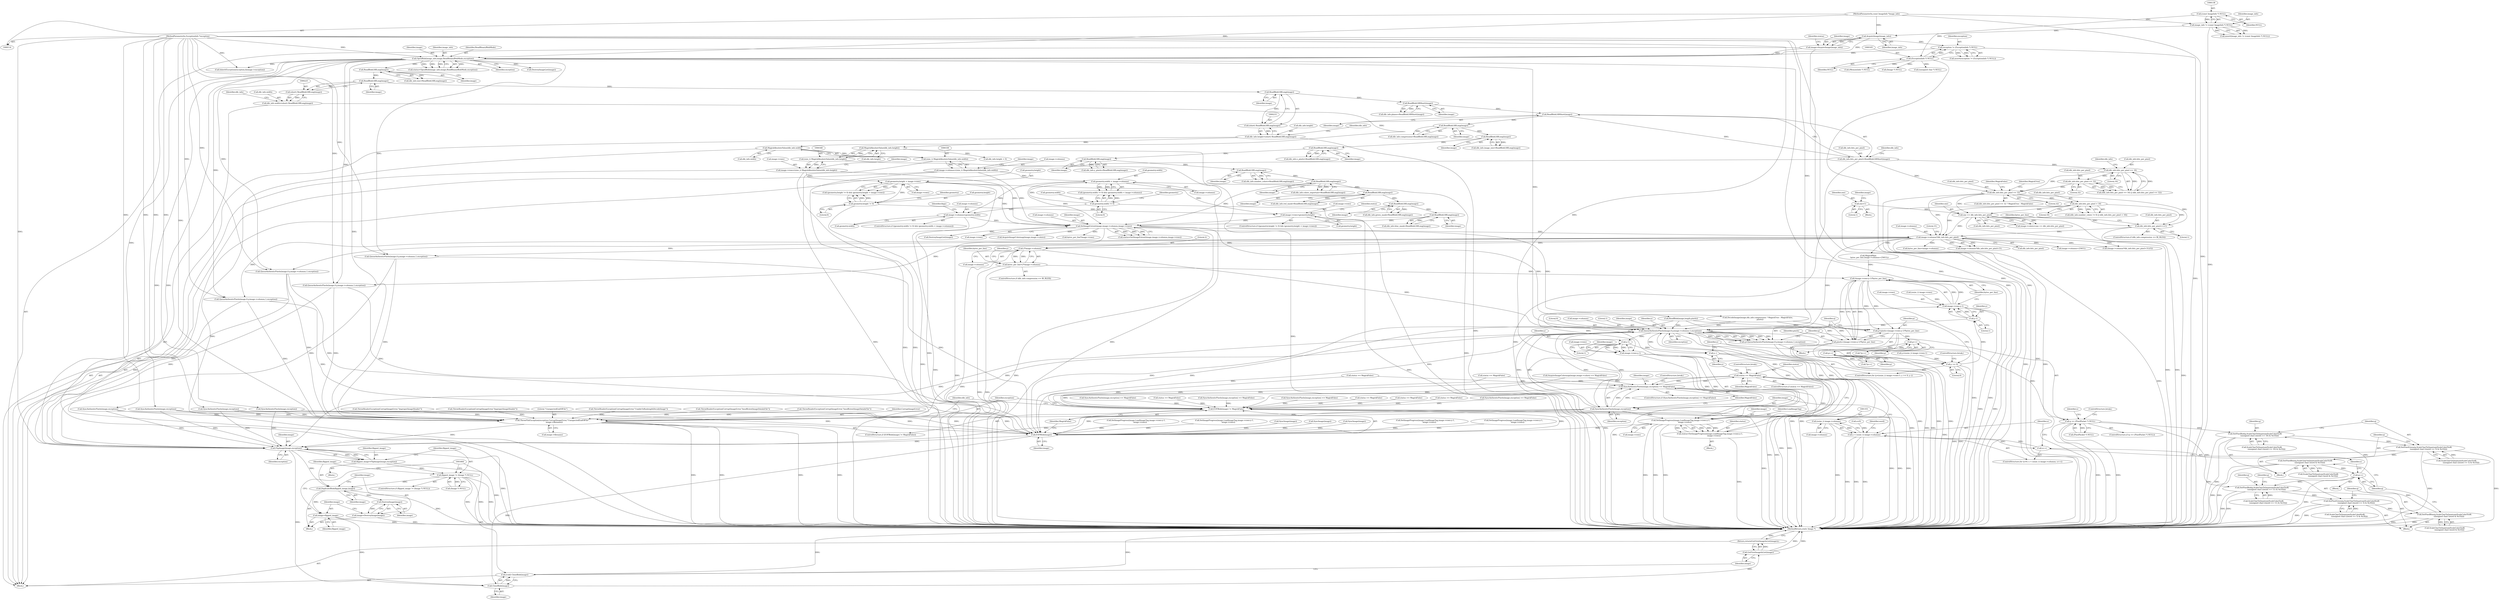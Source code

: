 digraph "0_ImageMagick_f6e9d0d9955e85bdd7540b251cd50d598dacc5e6_10@pointer" {
"1001292" [label="(Call,2*image->columns)"];
"1000647" [label="(Call,image->columns*dib_info.bits_per_pixel)"];
"1000469" [label="(Call,SetImageExtent(image,image->columns,image->rows))"];
"1000319" [label="(Call,ReadBlobLSBLong(image))"];
"1000313" [label="(Call,ReadBlobLSBLong(image))"];
"1000307" [label="(Call,ReadBlobLSBLong(image))"];
"1000282" [label="(Call,ReadBlobLSBLong(image))"];
"1000276" [label="(Call,ReadBlobLSBLong(image))"];
"1000270" [label="(Call,ReadBlobLSBLong(image))"];
"1000264" [label="(Call,ReadBlobLSBLong(image))"];
"1000258" [label="(Call,ReadBlobLSBLong(image))"];
"1000252" [label="(Call,ReadBlobLSBLong(image))"];
"1000246" [label="(Call,ReadBlobLSBShort(image))"];
"1000240" [label="(Call,ReadBlobLSBShort(image))"];
"1000234" [label="(Call,ReadBlobLSBLong(image))"];
"1000226" [label="(Call,ReadBlobLSBLong(image))"];
"1000209" [label="(Call,ReadBlobLSBLong(image))"];
"1000179" [label="(Call,OpenBlob(image_info,image,ReadBinaryBlobMode,exception))"];
"1000175" [label="(Call,AcquireImage(image_info))"];
"1000135" [label="(Call,image_info != (const ImageInfo *) NULL)"];
"1000115" [label="(MethodParameterIn,const ImageInfo *image_info)"];
"1000137" [label="(Call,(const ImageInfo *) NULL)"];
"1000173" [label="(Call,image=AcquireImage(image_info))"];
"1000162" [label="(Call,exception != (ExceptionInfo *) NULL)"];
"1000116" [label="(MethodParameterIn,ExceptionInfo *exception)"];
"1000164" [label="(Call,(ExceptionInfo *) NULL)"];
"1000333" [label="(Call,image->columns=(size_t) MagickAbsoluteValue(dib_info.width))"];
"1000337" [label="(Call,(size_t) MagickAbsoluteValue(dib_info.width))"];
"1000339" [label="(Call,MagickAbsoluteValue(dib_info.width))"];
"1000220" [label="(Call,dib_info.width=(short) ReadBlobLSBLong(image))"];
"1000224" [label="(Call,(short) ReadBlobLSBLong(image))"];
"1000435" [label="(Call,image->columns=geometry.width)"];
"1000423" [label="(Call,geometry.width != 0)"];
"1000428" [label="(Call,geometry.width < image->columns)"];
"1000460" [label="(Call,image->rows=geometry.height)"];
"1000448" [label="(Call,geometry.height != 0)"];
"1000453" [label="(Call,geometry.height < image->rows)"];
"1000343" [label="(Call,image->rows=(size_t) MagickAbsoluteValue(dib_info.height))"];
"1000347" [label="(Call,(size_t) MagickAbsoluteValue(dib_info.height))"];
"1000349" [label="(Call,MagickAbsoluteValue(dib_info.height))"];
"1000228" [label="(Call,dib_info.height=(short) ReadBlobLSBLong(image))"];
"1000232" [label="(Call,(short) ReadBlobLSBLong(image))"];
"1000636" [label="(Call,dib_info.bits_per_pixel<<=1)"];
"1000365" [label="(Call,dib_info.bits_per_pixel < 16)"];
"1000326" [label="(Call,dib_info.bits_per_pixel == 32)"];
"1000297" [label="(Call,dib_info.bits_per_pixel == 32)"];
"1000292" [label="(Call,dib_info.bits_per_pixel == 16)"];
"1000242" [label="(Call,dib_info.bits_per_pixel=ReadBlobLSBShort(image))"];
"1000397" [label="(Call,one << dib_info.bits_per_pixel)"];
"1000384" [label="(Call,one=1)"];
"1001290" [label="(Call,bytes_per_line=2*image->columns)"];
"1001317" [label="(Call,(image->rows-y-1)*bytes_per_line)"];
"1001313" [label="(Call,p=pixels+(image->rows-y-1)*bytes_per_line)"];
"1001361" [label="(Call,p++)"];
"1001367" [label="(Call,p++)"];
"1001315" [label="(Call,pixels+(image->rows-y-1)*bytes_per_line)"];
"1001328" [label="(Call,QueueAuthenticPixels(image,0,y,image->columns,1,exception))"];
"1001310" [label="(Call,y--)"];
"1001307" [label="(Call,y >= 0)"];
"1001322" [label="(Call,y-1)"];
"1001318" [label="(Call,image->rows-y-1)"];
"1001464" [label="(Call,image->rows-y-1)"];
"1001461" [label="(Call,SetImageProgress(image,LoadImageTag,image->rows-y-1,\n              image->rows))"];
"1001459" [label="(Call,status=SetImageProgress(image,LoadImageTag,image->rows-y-1,\n              image->rows))"];
"1001475" [label="(Call,status == MagickFalse)"];
"1001444" [label="(Call,SyncAuthenticPixels(image,exception) == MagickFalse)"];
"1001622" [label="(Call,EOFBlob(image) != MagickFalse)"];
"1001623" [label="(Call,EOFBlob(image))"];
"1001643" [label="(Call,FlipImage(image,exception))"];
"1001641" [label="(Call,flipped_image=FlipImage(image,exception))"];
"1001647" [label="(Call,flipped_image != (Image *) NULL)"];
"1001653" [label="(Call,DuplicateBlob(flipped_image,image))"];
"1001658" [label="(Call,DestroyImage(image))"];
"1001656" [label="(Call,image=DestroyImage(image))"];
"1001660" [label="(Call,image=flipped_image)"];
"1001665" [label="(Call,CloseBlob(image))"];
"1001663" [label="(Call,(void) CloseBlob(image))"];
"1001668" [label="(Call,GetFirstImageInList(image))"];
"1001667" [label="(Return,return(GetFirstImageInList(image));)"];
"1001326" [label="(Call,q=QueueAuthenticPixels(image,0,y,image->columns,1,exception))"];
"1001338" [label="(Call,q == (PixelPacket *) NULL)"];
"1001377" [label="(Call,SetPixelRed(q,ScaleCharToQuantum(ScaleColor5to8(\n                (unsigned char) ((word >> 10) & 0x1f)))))"];
"1001388" [label="(Call,SetPixelGreen(q,ScaleCharToQuantum(ScaleColor5to8(\n                (unsigned char) ((word >> 5) & 0x1f)))))"];
"1001399" [label="(Call,SetPixelBlue(q,ScaleCharToQuantum(ScaleColor5to8(\n                (unsigned char) (word & 0x1f)))))"];
"1001441" [label="(Call,q++)"];
"1001410" [label="(Call,SetPixelRed(q,ScaleCharToQuantum(ScaleColor5to8(\n                (unsigned char) ((word >> 11) & 0x1f)))))"];
"1001421" [label="(Call,SetPixelGreen(q,ScaleCharToQuantum(ScaleColor6to8(\n                (unsigned char) ((word >> 5) & 0x3f)))))"];
"1001432" [label="(Call,SetPixelBlue(q,ScaleCharToQuantum(ScaleColor5to8(\n                (unsigned char) (word & 0x1f)))))"];
"1001350" [label="(Call,(ssize_t) image->columns)"];
"1001348" [label="(Call,x < (ssize_t) image->columns)"];
"1001355" [label="(Call,x++)"];
"1001445" [label="(Call,SyncAuthenticPixels(image,exception))"];
"1001626" [label="(Call,ThrowFileException(exception,CorruptImageError,\"UnexpectedEndOfFile\",\n      image->filename))"];
"1001468" [label="(Call,y-1)"];
"1001660" [label="(Call,image=flipped_image)"];
"1001641" [label="(Call,flipped_image=FlipImage(image,exception))"];
"1000385" [label="(Identifier,one)"];
"1001434" [label="(Call,ScaleCharToQuantum(ScaleColor5to8(\n                (unsigned char) (word & 0x1f))))"];
"1000174" [label="(Identifier,image)"];
"1001636" [label="(Identifier,dib_info)"];
"1000345" [label="(Identifier,image)"];
"1001299" [label="(Identifier,y)"];
"1001357" [label="(Block,)"];
"1001236" [label="(Call,SyncAuthenticPixels(image,exception) == MagickFalse)"];
"1001352" [label="(Call,image->columns)"];
"1001662" [label="(Identifier,flipped_image)"];
"1001665" [label="(Call,CloseBlob(image))"];
"1000502" [label="(Call,AcquireImageColormap(image,image->colors) == MagickFalse)"];
"1000452" [label="(Literal,0)"];
"1001284" [label="(ControlStructure,if (dib_info.compression == BI_RLE8))"];
"1000712" [label="(Call,ReadBlob(image,length,pixels))"];
"1001292" [label="(Call,2*image->columns)"];
"1001476" [label="(Identifier,status)"];
"1000637" [label="(Call,dib_info.bits_per_pixel)"];
"1001318" [label="(Call,image->rows-y-1)"];
"1000390" [label="(Identifier,image)"];
"1001331" [label="(Identifier,y)"];
"1001621" [label="(ControlStructure,if (EOFBlob(image) != MagickFalse))"];
"1001113" [label="(Call,SetImageProgress(image,LoadImageTag,image->rows-y-1,\n              image->rows))"];
"1000359" [label="(Call,(dib_info.number_colors != 0) || (dib_info.bits_per_pixel < 16))"];
"1001409" [label="(Block,)"];
"1000205" [label="(Call,dib_info.size=ReadBlobLSBLong(image))"];
"1001462" [label="(Identifier,image)"];
"1000482" [label="(Call,InheritException(exception,&image->exception))"];
"1001423" [label="(Call,ScaleCharToQuantum(ScaleColor6to8(\n                (unsigned char) ((word >> 5) & 0x3f))))"];
"1001326" [label="(Call,q=QueueAuthenticPixels(image,0,y,image->columns,1,exception))"];
"1001390" [label="(Call,ScaleCharToQuantum(ScaleColor5to8(\n                (unsigned char) ((word >> 5) & 0x1f))))"];
"1000658" [label="(Call,bytes_per_line*image->rows)"];
"1001448" [label="(Identifier,MagickFalse)"];
"1001634" [label="(Call,dib_info.height < 0)"];
"1000228" [label="(Call,dib_info.height=(short) ReadBlobLSBLong(image))"];
"1000422" [label="(Call,(geometry.width != 0) && (geometry.width < image->columns))"];
"1001345" [label="(Call,x=0)"];
"1001389" [label="(Identifier,q)"];
"1000332" [label="(Identifier,MagickFalse)"];
"1000240" [label="(Call,ReadBlobLSBShort(image))"];
"1001290" [label="(Call,bytes_per_line=2*image->columns)"];
"1001594" [label="(Call,SetImageProgress(image,LoadImageTag,image->rows-y-1,\n              image->rows))"];
"1000297" [label="(Call,dib_info.bits_per_pixel == 32)"];
"1001327" [label="(Identifier,q)"];
"1001401" [label="(Call,ScaleCharToQuantum(ScaleColor5to8(\n                (unsigned char) (word & 0x1f))))"];
"1001388" [label="(Call,SetPixelGreen(q,ScaleCharToQuantum(ScaleColor5to8(\n                (unsigned char) ((word >> 5) & 0x1f)))))"];
"1000648" [label="(Call,image->columns)"];
"1001127" [label="(Call,status == MagickFalse)"];
"1000163" [label="(Identifier,exception)"];
"1000424" [label="(Call,geometry.width)"];
"1000640" [label="(Literal,1)"];
"1001648" [label="(Identifier,flipped_image)"];
"1000651" [label="(Call,dib_info.bits_per_pixel)"];
"1001322" [label="(Call,y-1)"];
"1001377" [label="(Call,SetPixelRed(q,ScaleCharToQuantum(ScaleColor5to8(\n                (unsigned char) ((word >> 10) & 0x1f)))))"];
"1001479" [label="(ControlStructure,break;)"];
"1000398" [label="(Identifier,one)"];
"1000447" [label="(Call,(geometry.height != 0) && (geometry.height < image->rows))"];
"1001628" [label="(Identifier,CorruptImageError)"];
"1000266" [label="(Call,dib_info.y_pixels=ReadBlobLSBLong(image))"];
"1001608" [label="(Call,status == MagickFalse)"];
"1000333" [label="(Call,image->columns=(size_t) MagickAbsoluteValue(dib_info.width))"];
"1001465" [label="(Call,image->rows)"];
"1001514" [label="(Call,QueueAuthenticPixels(image,0,y,image->columns,1,exception))"];
"1000439" [label="(Call,geometry.width)"];
"1000393" [label="(Call,image->colors=one << dib_info.bits_per_pixel)"];
"1001348" [label="(Call,x < (ssize_t) image->columns)"];
"1001359" [label="(Identifier,word)"];
"1001459" [label="(Call,status=SetImageProgress(image,LoadImageTag,image->rows-y-1,\n              image->rows))"];
"1000399" [label="(Call,dib_info.bits_per_pixel)"];
"1000234" [label="(Call,ReadBlobLSBLong(image))"];
"1001297" [label="(ControlStructure,for (y=(ssize_t) image->rows-1; y >= 0; y--))"];
"1000313" [label="(Call,ReadBlobLSBLong(image))"];
"1001463" [label="(Identifier,LoadImageTag)"];
"1001323" [label="(Identifier,y)"];
"1000176" [label="(Identifier,image_info)"];
"1000331" [label="(Identifier,MagickTrue)"];
"1001350" [label="(Call,(ssize_t) image->columns)"];
"1000250" [label="(Identifier,dib_info)"];
"1001446" [label="(Identifier,image)"];
"1001317" [label="(Call,(image->rows-y-1)*bytes_per_line)"];
"1000265" [label="(Identifier,image)"];
"1000928" [label="(Call,SyncAuthenticPixels(image,exception))"];
"1000325" [label="(Call,dib_info.bits_per_pixel == 32 ? MagickTrue : MagickFalse)"];
"1001308" [label="(Identifier,y)"];
"1000298" [label="(Call,dib_info.bits_per_pixel)"];
"1001325" [label="(Identifier,bytes_per_line)"];
"1000303" [label="(Call,dib_info.red_mask=ReadBlobLSBLong(image))"];
"1001472" [label="(Identifier,image)"];
"1001411" [label="(Identifier,q)"];
"1001267" [label="(Call,status == MagickFalse)"];
"1001447" [label="(Identifier,exception)"];
"1000209" [label="(Call,ReadBlobLSBLong(image))"];
"1000277" [label="(Identifier,image)"];
"1001328" [label="(Call,QueueAuthenticPixels(image,0,y,image->columns,1,exception))"];
"1000162" [label="(Call,exception != (ExceptionInfo *) NULL)"];
"1001649" [label="(Call,(Image *) NULL)"];
"1001668" [label="(Call,GetFirstImageInList(image))"];
"1001330" [label="(Literal,0)"];
"1001294" [label="(Call,image->columns)"];
"1000217" [label="(Call,ThrowReaderException(CorruptImageError,\"ImproperImageHeader\"))"];
"1000260" [label="(Call,dib_info.x_pixels=ReadBlobLSBLong(image))"];
"1001667" [label="(Return,return(GetFirstImageInList(image));)"];
"1001658" [label="(Call,DestroyImage(image))"];
"1001309" [label="(Literal,0)"];
"1001442" [label="(Identifier,q)"];
"1001096" [label="(Call,SyncAuthenticPixels(image,exception) == MagickFalse)"];
"1001368" [label="(Identifier,p)"];
"1000282" [label="(Call,ReadBlobLSBLong(image))"];
"1000674" [label="(Call,image->columns+256UL)"];
"1001307" [label="(Call,y >= 0)"];
"1001097" [label="(Call,SyncAuthenticPixels(image,exception))"];
"1000334" [label="(Call,image->columns)"];
"1000421" [label="(ControlStructure,if ((geometry.width != 0) && (geometry.width < image->columns)))"];
"1001356" [label="(Identifier,x)"];
"1000444" [label="(Identifier,flags)"];
"1000242" [label="(Call,dib_info.bits_per_pixel=ReadBlobLSBShort(image))"];
"1000349" [label="(Call,MagickAbsoluteValue(dib_info.height))"];
"1000278" [label="(Call,dib_info.colors_important=ReadBlobLSBLong(image))"];
"1000180" [label="(Identifier,image_info)"];
"1001642" [label="(Identifier,flipped_image)"];
"1000252" [label="(Call,ReadBlobLSBLong(image))"];
"1001432" [label="(Call,SetPixelBlue(q,ScaleCharToQuantum(ScaleColor5to8(\n                (unsigned char) (word & 0x1f)))))"];
"1001367" [label="(Call,p++)"];
"1000246" [label="(Call,ReadBlobLSBShort(image))"];
"1000248" [label="(Call,dib_info.compression=ReadBlobLSBLong(image))"];
"1001360" [label="(Call,*p++)"];
"1001433" [label="(Identifier,q)"];
"1001469" [label="(Identifier,y)"];
"1001346" [label="(Identifier,x)"];
"1000337" [label="(Call,(size_t) MagickAbsoluteValue(dib_info.width))"];
"1001623" [label="(Call,EOFBlob(image))"];
"1000370" [label="(Block,)"];
"1000386" [label="(Literal,1)"];
"1001340" [label="(Call,(PixelPacket *) NULL)"];
"1000299" [label="(Identifier,dib_info)"];
"1000453" [label="(Call,geometry.height < image->rows)"];
"1000241" [label="(Identifier,image)"];
"1000166" [label="(Identifier,NULL)"];
"1001399" [label="(Call,SetPixelBlue(q,ScaleCharToQuantum(ScaleColor5to8(\n                (unsigned char) (word & 0x1f)))))"];
"1000429" [label="(Call,geometry.width)"];
"1000455" [label="(Identifier,geometry)"];
"1000224" [label="(Call,(short) ReadBlobLSBLong(image))"];
"1001639" [label="(Block,)"];
"1001422" [label="(Identifier,q)"];
"1000355" [label="(Identifier,image)"];
"1000636" [label="(Call,dib_info.bits_per_pixel<<=1)"];
"1001614" [label="(Call,ThrowReaderException(CorruptImageError,\"ImproperImageHeader\"))"];
"1000645" [label="(Call,(image->columns*dib_info.bits_per_pixel+31)/32)"];
"1000178" [label="(Identifier,status)"];
"1001400" [label="(Identifier,q)"];
"1001578" [label="(Call,SyncAuthenticPixels(image,exception))"];
"1000177" [label="(Call,status=OpenBlob(image_info,image,ReadBinaryBlobMode,exception))"];
"1001444" [label="(Call,SyncAuthenticPixels(image,exception) == MagickFalse)"];
"1001626" [label="(Call,ThrowFileException(exception,CorruptImageError,\"UnexpectedEndOfFile\",\n      image->filename))"];
"1000276" [label="(Call,ReadBlobLSBLong(image))"];
"1001478" [label="(ControlStructure,break;)"];
"1001319" [label="(Call,image->rows)"];
"1000291" [label="(Call,(dib_info.bits_per_pixel == 16) || (dib_info.bits_per_pixel == 32))"];
"1001630" [label="(Call,image->filename)"];
"1001186" [label="(Call,QueueAuthenticPixels(image,0,y,image->columns,1,exception))"];
"1001273" [label="(Call,SyncImage(image))"];
"1000468" [label="(Identifier,status)"];
"1000435" [label="(Call,image->columns=geometry.width)"];
"1000308" [label="(Identifier,image)"];
"1000457" [label="(Call,image->rows)"];
"1000471" [label="(Call,image->columns)"];
"1000137" [label="(Call,(const ImageInfo *) NULL)"];
"1000221" [label="(Call,dib_info.width)"];
"1000179" [label="(Call,OpenBlob(image_info,image,ReadBinaryBlobMode,exception))"];
"1000467" [label="(Call,status=SetImageExtent(image,image->columns,image->rows))"];
"1000116" [label="(MethodParameterIn,ExceptionInfo *exception)"];
"1000230" [label="(Identifier,dib_info)"];
"1000423" [label="(Call,geometry.width != 0)"];
"1001622" [label="(Call,EOFBlob(image) != MagickFalse)"];
"1000235" [label="(Identifier,image)"];
"1000247" [label="(Identifier,image)"];
"1001577" [label="(Call,SyncAuthenticPixels(image,exception) == MagickFalse)"];
"1001301" [label="(Call,(ssize_t) image->rows)"];
"1000343" [label="(Call,image->rows=(size_t) MagickAbsoluteValue(dib_info.height))"];
"1000489" [label="(Call,DestroyImageList(image))"];
"1000194" [label="(Call,(Image *) NULL)"];
"1001629" [label="(Literal,\"UnexpectedEndOfFile\")"];
"1000474" [label="(Call,image->rows)"];
"1000139" [label="(Identifier,NULL)"];
"1001410" [label="(Call,SetPixelRed(q,ScaleCharToQuantum(ScaleColor5to8(\n                (unsigned char) ((word >> 11) & 0x1f)))))"];
"1000742" [label="(Call,ThrowReaderException(CorruptImageError,\"UnableToRunlengthDecodeImage\"))"];
"1001237" [label="(Call,SyncAuthenticPixels(image,exception))"];
"1001654" [label="(Identifier,flipped_image)"];
"1001379" [label="(Call,ScaleCharToQuantum(ScaleColor5to8(\n                (unsigned char) ((word >> 10) & 0x1f))))"];
"1000161" [label="(Call,assert(exception != (ExceptionInfo *) NULL))"];
"1001313" [label="(Call,p=pixels+(image->rows-y-1)*bytes_per_line)"];
"1000810" [label="(Call,QueueAuthenticPixels(image,0,y,image->columns,1,exception))"];
"1000296" [label="(Literal,16)"];
"1000307" [label="(Call,ReadBlobLSBLong(image))"];
"1000365" [label="(Call,dib_info.bits_per_pixel < 16)"];
"1000164" [label="(Call,(ExceptionInfo *) NULL)"];
"1000654" [label="(Literal,31)"];
"1001474" [label="(ControlStructure,if (status == MagickFalse))"];
"1001298" [label="(Call,y=(ssize_t) image->rows-1)"];
"1001293" [label="(Literal,2)"];
"1000436" [label="(Call,image->columns)"];
"1000236" [label="(Call,dib_info.planes=ReadBlobLSBShort(image))"];
"1000460" [label="(Call,image->rows=geometry.height)"];
"1001475" [label="(Call,status == MagickFalse)"];
"1000722" [label="(Call,ThrowReaderException(CorruptImageError,\"InsufficientImageDataInFile\"))"];
"1000210" [label="(Identifier,image)"];
"1000330" [label="(Literal,32)"];
"1001653" [label="(Call,DuplicateBlob(flipped_image,image))"];
"1001647" [label="(Call,flipped_image != (Image *) NULL)"];
"1001310" [label="(Call,y--)"];
"1000258" [label="(Call,ReadBlobLSBLong(image))"];
"1000270" [label="(Call,ReadBlobLSBLong(image))"];
"1000344" [label="(Call,image->rows)"];
"1000134" [label="(Call,assert(image_info != (const ImageInfo *) NULL))"];
"1001338" [label="(Call,q == (PixelPacket *) NULL)"];
"1001291" [label="(Identifier,bytes_per_line)"];
"1000366" [label="(Call,dib_info.bits_per_pixel)"];
"1001332" [label="(Call,image->columns)"];
"1000243" [label="(Call,dib_info.bits_per_pixel)"];
"1000642" [label="(Identifier,bytes_per_line)"];
"1001336" [label="(Identifier,exception)"];
"1001652" [label="(Block,)"];
"1000432" [label="(Call,image->columns)"];
"1000327" [label="(Call,dib_info.bits_per_pixel)"];
"1000964" [label="(Call,SyncImage(image))"];
"1000427" [label="(Literal,0)"];
"1000397" [label="(Call,one << dib_info.bits_per_pixel)"];
"1000183" [label="(Identifier,exception)"];
"1001666" [label="(Identifier,image)"];
"1000350" [label="(Call,dib_info.height)"];
"1000630" [label="(ControlStructure,if (dib_info.compression == BI_RLE4))"];
"1001659" [label="(Identifier,image)"];
"1000271" [label="(Identifier,image)"];
"1000292" [label="(Call,dib_info.bits_per_pixel == 16)"];
"1000958" [label="(Call,status == MagickFalse)"];
"1000226" [label="(Call,ReadBlobLSBLong(image))"];
"1001339" [label="(Identifier,q)"];
"1000647" [label="(Call,image->columns*dib_info.bits_per_pixel)"];
"1000533" [label="(Call,(unsigned char *) NULL)"];
"1000220" [label="(Call,dib_info.width=(short) ReadBlobLSBLong(image))"];
"1000430" [label="(Identifier,geometry)"];
"1001646" [label="(ControlStructure,if (flipped_image != (Image *) NULL))"];
"1001133" [label="(Call,SyncImage(image))"];
"1000293" [label="(Call,dib_info.bits_per_pixel)"];
"1001355" [label="(Call,x++)"];
"1000253" [label="(Identifier,image)"];
"1000135" [label="(Call,image_info != (const ImageInfo *) NULL)"];
"1001445" [label="(Call,SyncAuthenticPixels(image,exception))"];
"1000319" [label="(Call,ReadBlobLSBLong(image))"];
"1001663" [label="(Call,(void) CloseBlob(image))"];
"1001655" [label="(Identifier,image)"];
"1001362" [label="(Identifier,p)"];
"1001460" [label="(Identifier,status)"];
"1000369" [label="(Literal,16)"];
"1000448" [label="(Call,geometry.height != 0)"];
"1001349" [label="(Identifier,x)"];
"1000227" [label="(Identifier,image)"];
"1001670" [label="(MethodReturn,static Image *)"];
"1000672" [label="(Call,MagickMax(\n    bytes_per_line,image->columns+256UL))"];
"1000340" [label="(Call,dib_info.width)"];
"1001644" [label="(Identifier,image)"];
"1000309" [label="(Call,dib_info.green_mask=ReadBlobLSBLong(image))"];
"1001150" [label="(Call,bytes_per_line=image->columns)"];
"1000272" [label="(Call,dib_info.number_colors=ReadBlobLSBLong(image))"];
"1001324" [label="(Literal,1)"];
"1000469" [label="(Call,SetImageExtent(image,image->columns,image->rows))"];
"1001656" [label="(Call,image=DestroyImage(image))"];
"1000320" [label="(Identifier,image)"];
"1000339" [label="(Call,MagickAbsoluteValue(dib_info.width))"];
"1001441" [label="(Call,q++)"];
"1000173" [label="(Call,image=AcquireImage(image_info))"];
"1000182" [label="(Identifier,ReadBinaryBlobMode)"];
"1001453" [label="(Identifier,image)"];
"1000454" [label="(Call,geometry.height)"];
"1000562" [label="(Call,ThrowReaderException(CorruptImageError,\"InsufficientImageDataInFile\"))"];
"1001000" [label="(Call,QueueAuthenticPixels(image,0,y,image->columns,1,exception))"];
"1000232" [label="(Call,(short) ReadBlobLSBLong(image))"];
"1001366" [label="(Call,*p++)"];
"1001627" [label="(Identifier,exception)"];
"1000461" [label="(Call,image->rows)"];
"1000315" [label="(Call,dib_info.blue_mask=ReadBlobLSBLong(image))"];
"1001314" [label="(Identifier,p)"];
"1001312" [label="(Block,)"];
"1000449" [label="(Call,geometry.height)"];
"1001464" [label="(Call,image->rows-y-1)"];
"1000927" [label="(Call,SyncAuthenticPixels(image,exception) == MagickFalse)"];
"1000181" [label="(Identifier,image)"];
"1000944" [label="(Call,SetImageProgress(image,LoadImageTag,image->rows-y-1,\n              image->rows))"];
"1000191" [label="(Call,DestroyImageList(image))"];
"1001315" [label="(Call,pixels+(image->rows-y-1)*bytes_per_line)"];
"1001669" [label="(Identifier,image)"];
"1000646" [label="(Call,image->columns*dib_info.bits_per_pixel+31)"];
"1000264" [label="(Call,ReadBlobLSBLong(image))"];
"1001471" [label="(Call,image->rows)"];
"1001343" [label="(ControlStructure,break;)"];
"1001645" [label="(Identifier,exception)"];
"1001335" [label="(Literal,1)"];
"1000428" [label="(Call,geometry.width < image->columns)"];
"1000685" [label="(Call,(MemoryInfo *) NULL)"];
"1001643" [label="(Call,FlipImage(image,exception))"];
"1001624" [label="(Identifier,image)"];
"1000347" [label="(Call,(size_t) MagickAbsoluteValue(dib_info.height))"];
"1000117" [label="(Block,)"];
"1001443" [label="(ControlStructure,if (SyncAuthenticPixels(image,exception) == MagickFalse))"];
"1000470" [label="(Identifier,image)"];
"1000283" [label="(Identifier,image)"];
"1000229" [label="(Call,dib_info.height)"];
"1000314" [label="(Identifier,image)"];
"1000326" [label="(Call,dib_info.bits_per_pixel == 32)"];
"1000115" [label="(MethodParameterIn,const ImageInfo *image_info)"];
"1000739" [label="(Call,status == MagickFalse)"];
"1001625" [label="(Identifier,MagickFalse)"];
"1001470" [label="(Literal,1)"];
"1000301" [label="(Literal,32)"];
"1000259" [label="(Identifier,image)"];
"1001376" [label="(Block,)"];
"1001344" [label="(ControlStructure,for (x=0; x < (ssize_t) image->columns; x++))"];
"1000238" [label="(Identifier,dib_info)"];
"1001412" [label="(Call,ScaleCharToQuantum(ScaleColor5to8(\n                (unsigned char) ((word >> 11) & 0x1f))))"];
"1001468" [label="(Call,y-1)"];
"1000384" [label="(Call,one=1)"];
"1001458" [label="(Block,)"];
"1001461" [label="(Call,SetImageProgress(image,LoadImageTag,image->rows-y-1,\n              image->rows))"];
"1000503" [label="(Call,AcquireImageColormap(image,image->colors))"];
"1001657" [label="(Identifier,image)"];
"1000136" [label="(Identifier,image_info)"];
"1001337" [label="(ControlStructure,if (q == (PixelPacket *) NULL))"];
"1001661" [label="(Identifier,image)"];
"1001378" [label="(Identifier,q)"];
"1000478" [label="(Call,status == MagickFalse)"];
"1001253" [label="(Call,SetImageProgress(image,LoadImageTag,image->rows-y-1,\n              image->rows))"];
"1000446" [label="(ControlStructure,if ((geometry.height != 0) && (geometry.height < image->rows)))"];
"1000464" [label="(Call,geometry.height)"];
"1000729" [label="(Call,DecodeImage(image,dib_info.compression ? MagickTrue : MagickFalse,\n        pixels))"];
"1001311" [label="(Identifier,y)"];
"1001329" [label="(Identifier,image)"];
"1000175" [label="(Call,AcquireImage(image_info))"];
"1001449" [label="(ControlStructure,break;)"];
"1001421" [label="(Call,SetPixelGreen(q,ScaleCharToQuantum(ScaleColor6to8(\n                (unsigned char) ((word >> 5) & 0x3f)))))"];
"1001477" [label="(Identifier,MagickFalse)"];
"1000254" [label="(Call,dib_info.image_size=ReadBlobLSBLong(image))"];
"1001361" [label="(Call,p++)"];
"1001316" [label="(Identifier,pixels)"];
"1001292" -> "1001290"  [label="AST: "];
"1001292" -> "1001294"  [label="CFG: "];
"1001293" -> "1001292"  [label="AST: "];
"1001294" -> "1001292"  [label="AST: "];
"1001290" -> "1001292"  [label="CFG: "];
"1001292" -> "1001670"  [label="DDG: "];
"1001292" -> "1001290"  [label="DDG: "];
"1001292" -> "1001290"  [label="DDG: "];
"1000647" -> "1001292"  [label="DDG: "];
"1001292" -> "1001328"  [label="DDG: "];
"1000647" -> "1000646"  [label="AST: "];
"1000647" -> "1000651"  [label="CFG: "];
"1000648" -> "1000647"  [label="AST: "];
"1000651" -> "1000647"  [label="AST: "];
"1000654" -> "1000647"  [label="CFG: "];
"1000647" -> "1001670"  [label="DDG: "];
"1000647" -> "1000645"  [label="DDG: "];
"1000647" -> "1000645"  [label="DDG: "];
"1000647" -> "1000646"  [label="DDG: "];
"1000647" -> "1000646"  [label="DDG: "];
"1000469" -> "1000647"  [label="DDG: "];
"1000636" -> "1000647"  [label="DDG: "];
"1000365" -> "1000647"  [label="DDG: "];
"1000326" -> "1000647"  [label="DDG: "];
"1000397" -> "1000647"  [label="DDG: "];
"1000647" -> "1000672"  [label="DDG: "];
"1000647" -> "1000674"  [label="DDG: "];
"1000647" -> "1000810"  [label="DDG: "];
"1000647" -> "1001000"  [label="DDG: "];
"1000647" -> "1001150"  [label="DDG: "];
"1000647" -> "1001186"  [label="DDG: "];
"1000647" -> "1001328"  [label="DDG: "];
"1000647" -> "1001514"  [label="DDG: "];
"1000469" -> "1000467"  [label="AST: "];
"1000469" -> "1000474"  [label="CFG: "];
"1000470" -> "1000469"  [label="AST: "];
"1000471" -> "1000469"  [label="AST: "];
"1000474" -> "1000469"  [label="AST: "];
"1000467" -> "1000469"  [label="CFG: "];
"1000469" -> "1001670"  [label="DDG: "];
"1000469" -> "1001670"  [label="DDG: "];
"1000469" -> "1000467"  [label="DDG: "];
"1000469" -> "1000467"  [label="DDG: "];
"1000469" -> "1000467"  [label="DDG: "];
"1000319" -> "1000469"  [label="DDG: "];
"1000282" -> "1000469"  [label="DDG: "];
"1000333" -> "1000469"  [label="DDG: "];
"1000435" -> "1000469"  [label="DDG: "];
"1000428" -> "1000469"  [label="DDG: "];
"1000460" -> "1000469"  [label="DDG: "];
"1000343" -> "1000469"  [label="DDG: "];
"1000453" -> "1000469"  [label="DDG: "];
"1000469" -> "1000489"  [label="DDG: "];
"1000469" -> "1000503"  [label="DDG: "];
"1000469" -> "1000658"  [label="DDG: "];
"1000469" -> "1000712"  [label="DDG: "];
"1000469" -> "1000729"  [label="DDG: "];
"1000319" -> "1000315"  [label="AST: "];
"1000319" -> "1000320"  [label="CFG: "];
"1000320" -> "1000319"  [label="AST: "];
"1000315" -> "1000319"  [label="CFG: "];
"1000319" -> "1000315"  [label="DDG: "];
"1000313" -> "1000319"  [label="DDG: "];
"1000313" -> "1000309"  [label="AST: "];
"1000313" -> "1000314"  [label="CFG: "];
"1000314" -> "1000313"  [label="AST: "];
"1000309" -> "1000313"  [label="CFG: "];
"1000313" -> "1000309"  [label="DDG: "];
"1000307" -> "1000313"  [label="DDG: "];
"1000307" -> "1000303"  [label="AST: "];
"1000307" -> "1000308"  [label="CFG: "];
"1000308" -> "1000307"  [label="AST: "];
"1000303" -> "1000307"  [label="CFG: "];
"1000307" -> "1000303"  [label="DDG: "];
"1000282" -> "1000307"  [label="DDG: "];
"1000282" -> "1000278"  [label="AST: "];
"1000282" -> "1000283"  [label="CFG: "];
"1000283" -> "1000282"  [label="AST: "];
"1000278" -> "1000282"  [label="CFG: "];
"1000282" -> "1000278"  [label="DDG: "];
"1000276" -> "1000282"  [label="DDG: "];
"1000276" -> "1000272"  [label="AST: "];
"1000276" -> "1000277"  [label="CFG: "];
"1000277" -> "1000276"  [label="AST: "];
"1000272" -> "1000276"  [label="CFG: "];
"1000276" -> "1000272"  [label="DDG: "];
"1000270" -> "1000276"  [label="DDG: "];
"1000270" -> "1000266"  [label="AST: "];
"1000270" -> "1000271"  [label="CFG: "];
"1000271" -> "1000270"  [label="AST: "];
"1000266" -> "1000270"  [label="CFG: "];
"1000270" -> "1000266"  [label="DDG: "];
"1000264" -> "1000270"  [label="DDG: "];
"1000264" -> "1000260"  [label="AST: "];
"1000264" -> "1000265"  [label="CFG: "];
"1000265" -> "1000264"  [label="AST: "];
"1000260" -> "1000264"  [label="CFG: "];
"1000264" -> "1000260"  [label="DDG: "];
"1000258" -> "1000264"  [label="DDG: "];
"1000258" -> "1000254"  [label="AST: "];
"1000258" -> "1000259"  [label="CFG: "];
"1000259" -> "1000258"  [label="AST: "];
"1000254" -> "1000258"  [label="CFG: "];
"1000258" -> "1000254"  [label="DDG: "];
"1000252" -> "1000258"  [label="DDG: "];
"1000252" -> "1000248"  [label="AST: "];
"1000252" -> "1000253"  [label="CFG: "];
"1000253" -> "1000252"  [label="AST: "];
"1000248" -> "1000252"  [label="CFG: "];
"1000252" -> "1000248"  [label="DDG: "];
"1000246" -> "1000252"  [label="DDG: "];
"1000246" -> "1000242"  [label="AST: "];
"1000246" -> "1000247"  [label="CFG: "];
"1000247" -> "1000246"  [label="AST: "];
"1000242" -> "1000246"  [label="CFG: "];
"1000246" -> "1000242"  [label="DDG: "];
"1000240" -> "1000246"  [label="DDG: "];
"1000240" -> "1000236"  [label="AST: "];
"1000240" -> "1000241"  [label="CFG: "];
"1000241" -> "1000240"  [label="AST: "];
"1000236" -> "1000240"  [label="CFG: "];
"1000240" -> "1000236"  [label="DDG: "];
"1000234" -> "1000240"  [label="DDG: "];
"1000234" -> "1000232"  [label="AST: "];
"1000234" -> "1000235"  [label="CFG: "];
"1000235" -> "1000234"  [label="AST: "];
"1000232" -> "1000234"  [label="CFG: "];
"1000234" -> "1000232"  [label="DDG: "];
"1000226" -> "1000234"  [label="DDG: "];
"1000226" -> "1000224"  [label="AST: "];
"1000226" -> "1000227"  [label="CFG: "];
"1000227" -> "1000226"  [label="AST: "];
"1000224" -> "1000226"  [label="CFG: "];
"1000226" -> "1000224"  [label="DDG: "];
"1000209" -> "1000226"  [label="DDG: "];
"1000209" -> "1000205"  [label="AST: "];
"1000209" -> "1000210"  [label="CFG: "];
"1000210" -> "1000209"  [label="AST: "];
"1000205" -> "1000209"  [label="CFG: "];
"1000209" -> "1000205"  [label="DDG: "];
"1000179" -> "1000209"  [label="DDG: "];
"1000179" -> "1000177"  [label="AST: "];
"1000179" -> "1000183"  [label="CFG: "];
"1000180" -> "1000179"  [label="AST: "];
"1000181" -> "1000179"  [label="AST: "];
"1000182" -> "1000179"  [label="AST: "];
"1000183" -> "1000179"  [label="AST: "];
"1000177" -> "1000179"  [label="CFG: "];
"1000179" -> "1001670"  [label="DDG: "];
"1000179" -> "1001670"  [label="DDG: "];
"1000179" -> "1001670"  [label="DDG: "];
"1000179" -> "1000177"  [label="DDG: "];
"1000179" -> "1000177"  [label="DDG: "];
"1000179" -> "1000177"  [label="DDG: "];
"1000179" -> "1000177"  [label="DDG: "];
"1000175" -> "1000179"  [label="DDG: "];
"1000115" -> "1000179"  [label="DDG: "];
"1000173" -> "1000179"  [label="DDG: "];
"1000162" -> "1000179"  [label="DDG: "];
"1000116" -> "1000179"  [label="DDG: "];
"1000179" -> "1000191"  [label="DDG: "];
"1000179" -> "1000482"  [label="DDG: "];
"1000179" -> "1000810"  [label="DDG: "];
"1000179" -> "1001000"  [label="DDG: "];
"1000179" -> "1001186"  [label="DDG: "];
"1000179" -> "1001328"  [label="DDG: "];
"1000179" -> "1001514"  [label="DDG: "];
"1000179" -> "1001626"  [label="DDG: "];
"1000179" -> "1001643"  [label="DDG: "];
"1000175" -> "1000173"  [label="AST: "];
"1000175" -> "1000176"  [label="CFG: "];
"1000176" -> "1000175"  [label="AST: "];
"1000173" -> "1000175"  [label="CFG: "];
"1000175" -> "1000173"  [label="DDG: "];
"1000135" -> "1000175"  [label="DDG: "];
"1000115" -> "1000175"  [label="DDG: "];
"1000135" -> "1000134"  [label="AST: "];
"1000135" -> "1000137"  [label="CFG: "];
"1000136" -> "1000135"  [label="AST: "];
"1000137" -> "1000135"  [label="AST: "];
"1000134" -> "1000135"  [label="CFG: "];
"1000135" -> "1001670"  [label="DDG: "];
"1000135" -> "1000134"  [label="DDG: "];
"1000135" -> "1000134"  [label="DDG: "];
"1000115" -> "1000135"  [label="DDG: "];
"1000137" -> "1000135"  [label="DDG: "];
"1000115" -> "1000114"  [label="AST: "];
"1000115" -> "1001670"  [label="DDG: "];
"1000137" -> "1000139"  [label="CFG: "];
"1000138" -> "1000137"  [label="AST: "];
"1000139" -> "1000137"  [label="AST: "];
"1000137" -> "1000164"  [label="DDG: "];
"1000173" -> "1000117"  [label="AST: "];
"1000174" -> "1000173"  [label="AST: "];
"1000178" -> "1000173"  [label="CFG: "];
"1000173" -> "1001670"  [label="DDG: "];
"1000162" -> "1000161"  [label="AST: "];
"1000162" -> "1000164"  [label="CFG: "];
"1000163" -> "1000162"  [label="AST: "];
"1000164" -> "1000162"  [label="AST: "];
"1000161" -> "1000162"  [label="CFG: "];
"1000162" -> "1001670"  [label="DDG: "];
"1000162" -> "1000161"  [label="DDG: "];
"1000162" -> "1000161"  [label="DDG: "];
"1000116" -> "1000162"  [label="DDG: "];
"1000164" -> "1000162"  [label="DDG: "];
"1000116" -> "1000114"  [label="AST: "];
"1000116" -> "1001670"  [label="DDG: "];
"1000116" -> "1000482"  [label="DDG: "];
"1000116" -> "1000810"  [label="DDG: "];
"1000116" -> "1000928"  [label="DDG: "];
"1000116" -> "1001000"  [label="DDG: "];
"1000116" -> "1001097"  [label="DDG: "];
"1000116" -> "1001186"  [label="DDG: "];
"1000116" -> "1001237"  [label="DDG: "];
"1000116" -> "1001328"  [label="DDG: "];
"1000116" -> "1001445"  [label="DDG: "];
"1000116" -> "1001514"  [label="DDG: "];
"1000116" -> "1001578"  [label="DDG: "];
"1000116" -> "1001626"  [label="DDG: "];
"1000116" -> "1001643"  [label="DDG: "];
"1000164" -> "1000166"  [label="CFG: "];
"1000165" -> "1000164"  [label="AST: "];
"1000166" -> "1000164"  [label="AST: "];
"1000164" -> "1001670"  [label="DDG: "];
"1000164" -> "1000194"  [label="DDG: "];
"1000164" -> "1000533"  [label="DDG: "];
"1000164" -> "1000685"  [label="DDG: "];
"1000333" -> "1000117"  [label="AST: "];
"1000333" -> "1000337"  [label="CFG: "];
"1000334" -> "1000333"  [label="AST: "];
"1000337" -> "1000333"  [label="AST: "];
"1000345" -> "1000333"  [label="CFG: "];
"1000333" -> "1001670"  [label="DDG: "];
"1000337" -> "1000333"  [label="DDG: "];
"1000333" -> "1000428"  [label="DDG: "];
"1000337" -> "1000339"  [label="CFG: "];
"1000338" -> "1000337"  [label="AST: "];
"1000339" -> "1000337"  [label="AST: "];
"1000337" -> "1001670"  [label="DDG: "];
"1000339" -> "1000337"  [label="DDG: "];
"1000339" -> "1000340"  [label="CFG: "];
"1000340" -> "1000339"  [label="AST: "];
"1000339" -> "1001670"  [label="DDG: "];
"1000220" -> "1000339"  [label="DDG: "];
"1000220" -> "1000117"  [label="AST: "];
"1000220" -> "1000224"  [label="CFG: "];
"1000221" -> "1000220"  [label="AST: "];
"1000224" -> "1000220"  [label="AST: "];
"1000230" -> "1000220"  [label="CFG: "];
"1000224" -> "1000220"  [label="DDG: "];
"1000225" -> "1000224"  [label="AST: "];
"1000435" -> "1000421"  [label="AST: "];
"1000435" -> "1000439"  [label="CFG: "];
"1000436" -> "1000435"  [label="AST: "];
"1000439" -> "1000435"  [label="AST: "];
"1000444" -> "1000435"  [label="CFG: "];
"1000435" -> "1001670"  [label="DDG: "];
"1000423" -> "1000435"  [label="DDG: "];
"1000428" -> "1000435"  [label="DDG: "];
"1000423" -> "1000422"  [label="AST: "];
"1000423" -> "1000427"  [label="CFG: "];
"1000424" -> "1000423"  [label="AST: "];
"1000427" -> "1000423"  [label="AST: "];
"1000430" -> "1000423"  [label="CFG: "];
"1000422" -> "1000423"  [label="CFG: "];
"1000423" -> "1001670"  [label="DDG: "];
"1000423" -> "1000422"  [label="DDG: "];
"1000423" -> "1000422"  [label="DDG: "];
"1000423" -> "1000428"  [label="DDG: "];
"1000428" -> "1000422"  [label="AST: "];
"1000428" -> "1000432"  [label="CFG: "];
"1000429" -> "1000428"  [label="AST: "];
"1000432" -> "1000428"  [label="AST: "];
"1000422" -> "1000428"  [label="CFG: "];
"1000428" -> "1001670"  [label="DDG: "];
"1000428" -> "1000422"  [label="DDG: "];
"1000428" -> "1000422"  [label="DDG: "];
"1000460" -> "1000446"  [label="AST: "];
"1000460" -> "1000464"  [label="CFG: "];
"1000461" -> "1000460"  [label="AST: "];
"1000464" -> "1000460"  [label="AST: "];
"1000468" -> "1000460"  [label="CFG: "];
"1000460" -> "1001670"  [label="DDG: "];
"1000448" -> "1000460"  [label="DDG: "];
"1000453" -> "1000460"  [label="DDG: "];
"1000448" -> "1000447"  [label="AST: "];
"1000448" -> "1000452"  [label="CFG: "];
"1000449" -> "1000448"  [label="AST: "];
"1000452" -> "1000448"  [label="AST: "];
"1000455" -> "1000448"  [label="CFG: "];
"1000447" -> "1000448"  [label="CFG: "];
"1000448" -> "1001670"  [label="DDG: "];
"1000448" -> "1000447"  [label="DDG: "];
"1000448" -> "1000447"  [label="DDG: "];
"1000448" -> "1000453"  [label="DDG: "];
"1000453" -> "1000447"  [label="AST: "];
"1000453" -> "1000457"  [label="CFG: "];
"1000454" -> "1000453"  [label="AST: "];
"1000457" -> "1000453"  [label="AST: "];
"1000447" -> "1000453"  [label="CFG: "];
"1000453" -> "1001670"  [label="DDG: "];
"1000453" -> "1000447"  [label="DDG: "];
"1000453" -> "1000447"  [label="DDG: "];
"1000343" -> "1000453"  [label="DDG: "];
"1000343" -> "1000117"  [label="AST: "];
"1000343" -> "1000347"  [label="CFG: "];
"1000344" -> "1000343"  [label="AST: "];
"1000347" -> "1000343"  [label="AST: "];
"1000355" -> "1000343"  [label="CFG: "];
"1000343" -> "1001670"  [label="DDG: "];
"1000347" -> "1000343"  [label="DDG: "];
"1000347" -> "1000349"  [label="CFG: "];
"1000348" -> "1000347"  [label="AST: "];
"1000349" -> "1000347"  [label="AST: "];
"1000347" -> "1001670"  [label="DDG: "];
"1000349" -> "1000347"  [label="DDG: "];
"1000349" -> "1000350"  [label="CFG: "];
"1000350" -> "1000349"  [label="AST: "];
"1000349" -> "1001670"  [label="DDG: "];
"1000228" -> "1000349"  [label="DDG: "];
"1000349" -> "1001634"  [label="DDG: "];
"1000228" -> "1000117"  [label="AST: "];
"1000228" -> "1000232"  [label="CFG: "];
"1000229" -> "1000228"  [label="AST: "];
"1000232" -> "1000228"  [label="AST: "];
"1000238" -> "1000228"  [label="CFG: "];
"1000228" -> "1001670"  [label="DDG: "];
"1000232" -> "1000228"  [label="DDG: "];
"1000233" -> "1000232"  [label="AST: "];
"1000636" -> "1000630"  [label="AST: "];
"1000636" -> "1000640"  [label="CFG: "];
"1000637" -> "1000636"  [label="AST: "];
"1000640" -> "1000636"  [label="AST: "];
"1000642" -> "1000636"  [label="CFG: "];
"1000636" -> "1001670"  [label="DDG: "];
"1000365" -> "1000636"  [label="DDG: "];
"1000326" -> "1000636"  [label="DDG: "];
"1000397" -> "1000636"  [label="DDG: "];
"1000365" -> "1000359"  [label="AST: "];
"1000365" -> "1000369"  [label="CFG: "];
"1000366" -> "1000365"  [label="AST: "];
"1000369" -> "1000365"  [label="AST: "];
"1000359" -> "1000365"  [label="CFG: "];
"1000365" -> "1001670"  [label="DDG: "];
"1000365" -> "1000359"  [label="DDG: "];
"1000365" -> "1000359"  [label="DDG: "];
"1000326" -> "1000365"  [label="DDG: "];
"1000365" -> "1000397"  [label="DDG: "];
"1000326" -> "1000325"  [label="AST: "];
"1000326" -> "1000330"  [label="CFG: "];
"1000327" -> "1000326"  [label="AST: "];
"1000330" -> "1000326"  [label="AST: "];
"1000331" -> "1000326"  [label="CFG: "];
"1000332" -> "1000326"  [label="CFG: "];
"1000326" -> "1001670"  [label="DDG: "];
"1000297" -> "1000326"  [label="DDG: "];
"1000292" -> "1000326"  [label="DDG: "];
"1000242" -> "1000326"  [label="DDG: "];
"1000326" -> "1000397"  [label="DDG: "];
"1000297" -> "1000291"  [label="AST: "];
"1000297" -> "1000301"  [label="CFG: "];
"1000298" -> "1000297"  [label="AST: "];
"1000301" -> "1000297"  [label="AST: "];
"1000291" -> "1000297"  [label="CFG: "];
"1000297" -> "1000291"  [label="DDG: "];
"1000297" -> "1000291"  [label="DDG: "];
"1000292" -> "1000297"  [label="DDG: "];
"1000292" -> "1000291"  [label="AST: "];
"1000292" -> "1000296"  [label="CFG: "];
"1000293" -> "1000292"  [label="AST: "];
"1000296" -> "1000292"  [label="AST: "];
"1000299" -> "1000292"  [label="CFG: "];
"1000291" -> "1000292"  [label="CFG: "];
"1000292" -> "1000291"  [label="DDG: "];
"1000292" -> "1000291"  [label="DDG: "];
"1000242" -> "1000292"  [label="DDG: "];
"1000242" -> "1000117"  [label="AST: "];
"1000243" -> "1000242"  [label="AST: "];
"1000250" -> "1000242"  [label="CFG: "];
"1000242" -> "1001670"  [label="DDG: "];
"1000397" -> "1000393"  [label="AST: "];
"1000397" -> "1000399"  [label="CFG: "];
"1000398" -> "1000397"  [label="AST: "];
"1000399" -> "1000397"  [label="AST: "];
"1000393" -> "1000397"  [label="CFG: "];
"1000397" -> "1001670"  [label="DDG: "];
"1000397" -> "1001670"  [label="DDG: "];
"1000397" -> "1000393"  [label="DDG: "];
"1000397" -> "1000393"  [label="DDG: "];
"1000384" -> "1000397"  [label="DDG: "];
"1000384" -> "1000370"  [label="AST: "];
"1000384" -> "1000386"  [label="CFG: "];
"1000385" -> "1000384"  [label="AST: "];
"1000386" -> "1000384"  [label="AST: "];
"1000390" -> "1000384"  [label="CFG: "];
"1000384" -> "1001670"  [label="DDG: "];
"1001290" -> "1001284"  [label="AST: "];
"1001291" -> "1001290"  [label="AST: "];
"1001299" -> "1001290"  [label="CFG: "];
"1001290" -> "1001670"  [label="DDG: "];
"1001290" -> "1001670"  [label="DDG: "];
"1001290" -> "1001317"  [label="DDG: "];
"1001317" -> "1001315"  [label="AST: "];
"1001317" -> "1001325"  [label="CFG: "];
"1001318" -> "1001317"  [label="AST: "];
"1001325" -> "1001317"  [label="AST: "];
"1001315" -> "1001317"  [label="CFG: "];
"1001317" -> "1001670"  [label="DDG: "];
"1001317" -> "1001670"  [label="DDG: "];
"1001317" -> "1001313"  [label="DDG: "];
"1001317" -> "1001313"  [label="DDG: "];
"1001317" -> "1001315"  [label="DDG: "];
"1001317" -> "1001315"  [label="DDG: "];
"1001318" -> "1001317"  [label="DDG: "];
"1001318" -> "1001317"  [label="DDG: "];
"1000672" -> "1001317"  [label="DDG: "];
"1001313" -> "1001312"  [label="AST: "];
"1001313" -> "1001315"  [label="CFG: "];
"1001314" -> "1001313"  [label="AST: "];
"1001315" -> "1001313"  [label="AST: "];
"1001327" -> "1001313"  [label="CFG: "];
"1001313" -> "1001670"  [label="DDG: "];
"1001313" -> "1001670"  [label="DDG: "];
"1000712" -> "1001313"  [label="DDG: "];
"1000729" -> "1001313"  [label="DDG: "];
"1001313" -> "1001361"  [label="DDG: "];
"1001361" -> "1001360"  [label="AST: "];
"1001361" -> "1001362"  [label="CFG: "];
"1001362" -> "1001361"  [label="AST: "];
"1001360" -> "1001361"  [label="CFG: "];
"1001367" -> "1001361"  [label="DDG: "];
"1001361" -> "1001367"  [label="DDG: "];
"1001367" -> "1001366"  [label="AST: "];
"1001367" -> "1001368"  [label="CFG: "];
"1001368" -> "1001367"  [label="AST: "];
"1001366" -> "1001367"  [label="CFG: "];
"1001367" -> "1001670"  [label="DDG: "];
"1001316" -> "1001315"  [label="AST: "];
"1001315" -> "1001670"  [label="DDG: "];
"1001315" -> "1001670"  [label="DDG: "];
"1000712" -> "1001315"  [label="DDG: "];
"1000729" -> "1001315"  [label="DDG: "];
"1001328" -> "1001326"  [label="AST: "];
"1001328" -> "1001336"  [label="CFG: "];
"1001329" -> "1001328"  [label="AST: "];
"1001330" -> "1001328"  [label="AST: "];
"1001331" -> "1001328"  [label="AST: "];
"1001332" -> "1001328"  [label="AST: "];
"1001335" -> "1001328"  [label="AST: "];
"1001336" -> "1001328"  [label="AST: "];
"1001326" -> "1001328"  [label="CFG: "];
"1001328" -> "1001670"  [label="DDG: "];
"1001328" -> "1001670"  [label="DDG: "];
"1001328" -> "1001670"  [label="DDG: "];
"1001328" -> "1001310"  [label="DDG: "];
"1001328" -> "1001326"  [label="DDG: "];
"1001328" -> "1001326"  [label="DDG: "];
"1001328" -> "1001326"  [label="DDG: "];
"1001328" -> "1001326"  [label="DDG: "];
"1001328" -> "1001326"  [label="DDG: "];
"1001328" -> "1001326"  [label="DDG: "];
"1001461" -> "1001328"  [label="DDG: "];
"1000729" -> "1001328"  [label="DDG: "];
"1000712" -> "1001328"  [label="DDG: "];
"1001445" -> "1001328"  [label="DDG: "];
"1001445" -> "1001328"  [label="DDG: "];
"1001322" -> "1001328"  [label="DDG: "];
"1001350" -> "1001328"  [label="DDG: "];
"1001328" -> "1001350"  [label="DDG: "];
"1001328" -> "1001445"  [label="DDG: "];
"1001328" -> "1001445"  [label="DDG: "];
"1001328" -> "1001468"  [label="DDG: "];
"1001328" -> "1001623"  [label="DDG: "];
"1001328" -> "1001626"  [label="DDG: "];
"1001328" -> "1001643"  [label="DDG: "];
"1001310" -> "1001297"  [label="AST: "];
"1001310" -> "1001311"  [label="CFG: "];
"1001311" -> "1001310"  [label="AST: "];
"1001308" -> "1001310"  [label="CFG: "];
"1001310" -> "1001307"  [label="DDG: "];
"1001468" -> "1001310"  [label="DDG: "];
"1001307" -> "1001297"  [label="AST: "];
"1001307" -> "1001309"  [label="CFG: "];
"1001308" -> "1001307"  [label="AST: "];
"1001309" -> "1001307"  [label="AST: "];
"1001314" -> "1001307"  [label="CFG: "];
"1001479" -> "1001307"  [label="CFG: "];
"1001307" -> "1001670"  [label="DDG: "];
"1001307" -> "1001670"  [label="DDG: "];
"1001298" -> "1001307"  [label="DDG: "];
"1001307" -> "1001322"  [label="DDG: "];
"1001322" -> "1001318"  [label="AST: "];
"1001322" -> "1001324"  [label="CFG: "];
"1001323" -> "1001322"  [label="AST: "];
"1001324" -> "1001322"  [label="AST: "];
"1001318" -> "1001322"  [label="CFG: "];
"1001322" -> "1001318"  [label="DDG: "];
"1001322" -> "1001318"  [label="DDG: "];
"1001319" -> "1001318"  [label="AST: "];
"1001325" -> "1001318"  [label="CFG: "];
"1001318" -> "1001670"  [label="DDG: "];
"1001318" -> "1001670"  [label="DDG: "];
"1001461" -> "1001318"  [label="DDG: "];
"1001301" -> "1001318"  [label="DDG: "];
"1001318" -> "1001464"  [label="DDG: "];
"1001464" -> "1001461"  [label="AST: "];
"1001464" -> "1001468"  [label="CFG: "];
"1001465" -> "1001464"  [label="AST: "];
"1001468" -> "1001464"  [label="AST: "];
"1001472" -> "1001464"  [label="CFG: "];
"1001464" -> "1001670"  [label="DDG: "];
"1001464" -> "1001461"  [label="DDG: "];
"1001464" -> "1001461"  [label="DDG: "];
"1001468" -> "1001464"  [label="DDG: "];
"1001468" -> "1001464"  [label="DDG: "];
"1001461" -> "1001459"  [label="AST: "];
"1001461" -> "1001471"  [label="CFG: "];
"1001462" -> "1001461"  [label="AST: "];
"1001463" -> "1001461"  [label="AST: "];
"1001471" -> "1001461"  [label="AST: "];
"1001459" -> "1001461"  [label="CFG: "];
"1001461" -> "1001670"  [label="DDG: "];
"1001461" -> "1001670"  [label="DDG: "];
"1001461" -> "1001670"  [label="DDG: "];
"1001461" -> "1001459"  [label="DDG: "];
"1001461" -> "1001459"  [label="DDG: "];
"1001461" -> "1001459"  [label="DDG: "];
"1001461" -> "1001459"  [label="DDG: "];
"1001445" -> "1001461"  [label="DDG: "];
"1001461" -> "1001623"  [label="DDG: "];
"1001459" -> "1001458"  [label="AST: "];
"1001460" -> "1001459"  [label="AST: "];
"1001476" -> "1001459"  [label="CFG: "];
"1001459" -> "1001670"  [label="DDG: "];
"1001459" -> "1001475"  [label="DDG: "];
"1001475" -> "1001474"  [label="AST: "];
"1001475" -> "1001477"  [label="CFG: "];
"1001476" -> "1001475"  [label="AST: "];
"1001477" -> "1001475"  [label="AST: "];
"1001478" -> "1001475"  [label="CFG: "];
"1001311" -> "1001475"  [label="CFG: "];
"1001475" -> "1001670"  [label="DDG: "];
"1001475" -> "1001670"  [label="DDG: "];
"1001475" -> "1001444"  [label="DDG: "];
"1001444" -> "1001475"  [label="DDG: "];
"1001475" -> "1001622"  [label="DDG: "];
"1001444" -> "1001443"  [label="AST: "];
"1001444" -> "1001448"  [label="CFG: "];
"1001445" -> "1001444"  [label="AST: "];
"1001448" -> "1001444"  [label="AST: "];
"1001449" -> "1001444"  [label="CFG: "];
"1001453" -> "1001444"  [label="CFG: "];
"1001444" -> "1001670"  [label="DDG: "];
"1001444" -> "1001670"  [label="DDG: "];
"1001445" -> "1001444"  [label="DDG: "];
"1001445" -> "1001444"  [label="DDG: "];
"1000478" -> "1001444"  [label="DDG: "];
"1000739" -> "1001444"  [label="DDG: "];
"1000502" -> "1001444"  [label="DDG: "];
"1001444" -> "1001622"  [label="DDG: "];
"1001622" -> "1001621"  [label="AST: "];
"1001622" -> "1001625"  [label="CFG: "];
"1001623" -> "1001622"  [label="AST: "];
"1001625" -> "1001622"  [label="AST: "];
"1001627" -> "1001622"  [label="CFG: "];
"1001636" -> "1001622"  [label="CFG: "];
"1001622" -> "1001670"  [label="DDG: "];
"1001622" -> "1001670"  [label="DDG: "];
"1001622" -> "1001670"  [label="DDG: "];
"1001623" -> "1001622"  [label="DDG: "];
"1001127" -> "1001622"  [label="DDG: "];
"1001096" -> "1001622"  [label="DDG: "];
"1001608" -> "1001622"  [label="DDG: "];
"1000478" -> "1001622"  [label="DDG: "];
"1000739" -> "1001622"  [label="DDG: "];
"1001267" -> "1001622"  [label="DDG: "];
"1000958" -> "1001622"  [label="DDG: "];
"1000927" -> "1001622"  [label="DDG: "];
"1000502" -> "1001622"  [label="DDG: "];
"1001577" -> "1001622"  [label="DDG: "];
"1001236" -> "1001622"  [label="DDG: "];
"1001623" -> "1001624"  [label="CFG: "];
"1001624" -> "1001623"  [label="AST: "];
"1001625" -> "1001623"  [label="CFG: "];
"1001133" -> "1001623"  [label="DDG: "];
"1000729" -> "1001623"  [label="DDG: "];
"1001113" -> "1001623"  [label="DDG: "];
"1000964" -> "1001623"  [label="DDG: "];
"1001097" -> "1001623"  [label="DDG: "];
"1001237" -> "1001623"  [label="DDG: "];
"1001514" -> "1001623"  [label="DDG: "];
"1001000" -> "1001623"  [label="DDG: "];
"1000712" -> "1001623"  [label="DDG: "];
"1000944" -> "1001623"  [label="DDG: "];
"1000810" -> "1001623"  [label="DDG: "];
"1001445" -> "1001623"  [label="DDG: "];
"1001186" -> "1001623"  [label="DDG: "];
"1001578" -> "1001623"  [label="DDG: "];
"1001253" -> "1001623"  [label="DDG: "];
"1000928" -> "1001623"  [label="DDG: "];
"1001273" -> "1001623"  [label="DDG: "];
"1001594" -> "1001623"  [label="DDG: "];
"1001623" -> "1001643"  [label="DDG: "];
"1001623" -> "1001665"  [label="DDG: "];
"1001643" -> "1001641"  [label="AST: "];
"1001643" -> "1001645"  [label="CFG: "];
"1001644" -> "1001643"  [label="AST: "];
"1001645" -> "1001643"  [label="AST: "];
"1001641" -> "1001643"  [label="CFG: "];
"1001643" -> "1001670"  [label="DDG: "];
"1001643" -> "1001641"  [label="DDG: "];
"1001643" -> "1001641"  [label="DDG: "];
"1001578" -> "1001643"  [label="DDG: "];
"1001097" -> "1001643"  [label="DDG: "];
"1001000" -> "1001643"  [label="DDG: "];
"1001237" -> "1001643"  [label="DDG: "];
"1001514" -> "1001643"  [label="DDG: "];
"1000810" -> "1001643"  [label="DDG: "];
"1000928" -> "1001643"  [label="DDG: "];
"1001445" -> "1001643"  [label="DDG: "];
"1001626" -> "1001643"  [label="DDG: "];
"1001186" -> "1001643"  [label="DDG: "];
"1001643" -> "1001653"  [label="DDG: "];
"1001643" -> "1001665"  [label="DDG: "];
"1001641" -> "1001639"  [label="AST: "];
"1001642" -> "1001641"  [label="AST: "];
"1001648" -> "1001641"  [label="CFG: "];
"1001641" -> "1001670"  [label="DDG: "];
"1001641" -> "1001647"  [label="DDG: "];
"1001647" -> "1001646"  [label="AST: "];
"1001647" -> "1001649"  [label="CFG: "];
"1001648" -> "1001647"  [label="AST: "];
"1001649" -> "1001647"  [label="AST: "];
"1001654" -> "1001647"  [label="CFG: "];
"1001664" -> "1001647"  [label="CFG: "];
"1001647" -> "1001670"  [label="DDG: "];
"1001647" -> "1001670"  [label="DDG: "];
"1001647" -> "1001670"  [label="DDG: "];
"1001649" -> "1001647"  [label="DDG: "];
"1001647" -> "1001653"  [label="DDG: "];
"1001653" -> "1001652"  [label="AST: "];
"1001653" -> "1001655"  [label="CFG: "];
"1001654" -> "1001653"  [label="AST: "];
"1001655" -> "1001653"  [label="AST: "];
"1001657" -> "1001653"  [label="CFG: "];
"1001653" -> "1001670"  [label="DDG: "];
"1001653" -> "1001658"  [label="DDG: "];
"1001653" -> "1001660"  [label="DDG: "];
"1001658" -> "1001656"  [label="AST: "];
"1001658" -> "1001659"  [label="CFG: "];
"1001659" -> "1001658"  [label="AST: "];
"1001656" -> "1001658"  [label="CFG: "];
"1001658" -> "1001656"  [label="DDG: "];
"1001656" -> "1001652"  [label="AST: "];
"1001657" -> "1001656"  [label="AST: "];
"1001661" -> "1001656"  [label="CFG: "];
"1001656" -> "1001670"  [label="DDG: "];
"1001660" -> "1001652"  [label="AST: "];
"1001660" -> "1001662"  [label="CFG: "];
"1001661" -> "1001660"  [label="AST: "];
"1001662" -> "1001660"  [label="AST: "];
"1001664" -> "1001660"  [label="CFG: "];
"1001660" -> "1001670"  [label="DDG: "];
"1001660" -> "1001665"  [label="DDG: "];
"1001665" -> "1001663"  [label="AST: "];
"1001665" -> "1001666"  [label="CFG: "];
"1001666" -> "1001665"  [label="AST: "];
"1001663" -> "1001665"  [label="CFG: "];
"1001665" -> "1001663"  [label="DDG: "];
"1001665" -> "1001668"  [label="DDG: "];
"1001663" -> "1000117"  [label="AST: "];
"1001664" -> "1001663"  [label="AST: "];
"1001669" -> "1001663"  [label="CFG: "];
"1001663" -> "1001670"  [label="DDG: "];
"1001663" -> "1001670"  [label="DDG: "];
"1001668" -> "1001667"  [label="AST: "];
"1001668" -> "1001669"  [label="CFG: "];
"1001669" -> "1001668"  [label="AST: "];
"1001667" -> "1001668"  [label="CFG: "];
"1001668" -> "1001670"  [label="DDG: "];
"1001668" -> "1001670"  [label="DDG: "];
"1001668" -> "1001667"  [label="DDG: "];
"1001667" -> "1000117"  [label="AST: "];
"1001670" -> "1001667"  [label="CFG: "];
"1001667" -> "1001670"  [label="DDG: "];
"1001326" -> "1001312"  [label="AST: "];
"1001327" -> "1001326"  [label="AST: "];
"1001339" -> "1001326"  [label="CFG: "];
"1001326" -> "1001670"  [label="DDG: "];
"1001326" -> "1001338"  [label="DDG: "];
"1001338" -> "1001337"  [label="AST: "];
"1001338" -> "1001340"  [label="CFG: "];
"1001339" -> "1001338"  [label="AST: "];
"1001340" -> "1001338"  [label="AST: "];
"1001343" -> "1001338"  [label="CFG: "];
"1001346" -> "1001338"  [label="CFG: "];
"1001338" -> "1001670"  [label="DDG: "];
"1001338" -> "1001670"  [label="DDG: "];
"1001338" -> "1001670"  [label="DDG: "];
"1001340" -> "1001338"  [label="DDG: "];
"1001338" -> "1001377"  [label="DDG: "];
"1001338" -> "1001410"  [label="DDG: "];
"1001377" -> "1001376"  [label="AST: "];
"1001377" -> "1001379"  [label="CFG: "];
"1001378" -> "1001377"  [label="AST: "];
"1001379" -> "1001377"  [label="AST: "];
"1001389" -> "1001377"  [label="CFG: "];
"1001377" -> "1001670"  [label="DDG: "];
"1001377" -> "1001670"  [label="DDG: "];
"1001441" -> "1001377"  [label="DDG: "];
"1001379" -> "1001377"  [label="DDG: "];
"1001377" -> "1001388"  [label="DDG: "];
"1001388" -> "1001376"  [label="AST: "];
"1001388" -> "1001390"  [label="CFG: "];
"1001389" -> "1001388"  [label="AST: "];
"1001390" -> "1001388"  [label="AST: "];
"1001400" -> "1001388"  [label="CFG: "];
"1001388" -> "1001670"  [label="DDG: "];
"1001388" -> "1001670"  [label="DDG: "];
"1001390" -> "1001388"  [label="DDG: "];
"1001388" -> "1001399"  [label="DDG: "];
"1001399" -> "1001376"  [label="AST: "];
"1001399" -> "1001401"  [label="CFG: "];
"1001400" -> "1001399"  [label="AST: "];
"1001401" -> "1001399"  [label="AST: "];
"1001442" -> "1001399"  [label="CFG: "];
"1001399" -> "1001670"  [label="DDG: "];
"1001399" -> "1001670"  [label="DDG: "];
"1001401" -> "1001399"  [label="DDG: "];
"1001399" -> "1001441"  [label="DDG: "];
"1001441" -> "1001357"  [label="AST: "];
"1001441" -> "1001442"  [label="CFG: "];
"1001442" -> "1001441"  [label="AST: "];
"1001356" -> "1001441"  [label="CFG: "];
"1001441" -> "1001670"  [label="DDG: "];
"1001441" -> "1001410"  [label="DDG: "];
"1001432" -> "1001441"  [label="DDG: "];
"1001410" -> "1001409"  [label="AST: "];
"1001410" -> "1001412"  [label="CFG: "];
"1001411" -> "1001410"  [label="AST: "];
"1001412" -> "1001410"  [label="AST: "];
"1001422" -> "1001410"  [label="CFG: "];
"1001410" -> "1001670"  [label="DDG: "];
"1001410" -> "1001670"  [label="DDG: "];
"1001412" -> "1001410"  [label="DDG: "];
"1001410" -> "1001421"  [label="DDG: "];
"1001421" -> "1001409"  [label="AST: "];
"1001421" -> "1001423"  [label="CFG: "];
"1001422" -> "1001421"  [label="AST: "];
"1001423" -> "1001421"  [label="AST: "];
"1001433" -> "1001421"  [label="CFG: "];
"1001421" -> "1001670"  [label="DDG: "];
"1001421" -> "1001670"  [label="DDG: "];
"1001423" -> "1001421"  [label="DDG: "];
"1001421" -> "1001432"  [label="DDG: "];
"1001432" -> "1001409"  [label="AST: "];
"1001432" -> "1001434"  [label="CFG: "];
"1001433" -> "1001432"  [label="AST: "];
"1001434" -> "1001432"  [label="AST: "];
"1001442" -> "1001432"  [label="CFG: "];
"1001432" -> "1001670"  [label="DDG: "];
"1001432" -> "1001670"  [label="DDG: "];
"1001434" -> "1001432"  [label="DDG: "];
"1001350" -> "1001348"  [label="AST: "];
"1001350" -> "1001352"  [label="CFG: "];
"1001351" -> "1001350"  [label="AST: "];
"1001352" -> "1001350"  [label="AST: "];
"1001348" -> "1001350"  [label="CFG: "];
"1001350" -> "1001670"  [label="DDG: "];
"1001350" -> "1001348"  [label="DDG: "];
"1001348" -> "1001344"  [label="AST: "];
"1001349" -> "1001348"  [label="AST: "];
"1001359" -> "1001348"  [label="CFG: "];
"1001446" -> "1001348"  [label="CFG: "];
"1001348" -> "1001670"  [label="DDG: "];
"1001348" -> "1001670"  [label="DDG: "];
"1001348" -> "1001670"  [label="DDG: "];
"1001355" -> "1001348"  [label="DDG: "];
"1001345" -> "1001348"  [label="DDG: "];
"1001348" -> "1001355"  [label="DDG: "];
"1001355" -> "1001344"  [label="AST: "];
"1001355" -> "1001356"  [label="CFG: "];
"1001356" -> "1001355"  [label="AST: "];
"1001349" -> "1001355"  [label="CFG: "];
"1001445" -> "1001447"  [label="CFG: "];
"1001446" -> "1001445"  [label="AST: "];
"1001447" -> "1001445"  [label="AST: "];
"1001448" -> "1001445"  [label="CFG: "];
"1001445" -> "1001670"  [label="DDG: "];
"1001445" -> "1001626"  [label="DDG: "];
"1001626" -> "1001621"  [label="AST: "];
"1001626" -> "1001630"  [label="CFG: "];
"1001627" -> "1001626"  [label="AST: "];
"1001628" -> "1001626"  [label="AST: "];
"1001629" -> "1001626"  [label="AST: "];
"1001630" -> "1001626"  [label="AST: "];
"1001636" -> "1001626"  [label="CFG: "];
"1001626" -> "1001670"  [label="DDG: "];
"1001626" -> "1001670"  [label="DDG: "];
"1001626" -> "1001670"  [label="DDG: "];
"1001626" -> "1001670"  [label="DDG: "];
"1001578" -> "1001626"  [label="DDG: "];
"1001097" -> "1001626"  [label="DDG: "];
"1001000" -> "1001626"  [label="DDG: "];
"1001237" -> "1001626"  [label="DDG: "];
"1001514" -> "1001626"  [label="DDG: "];
"1000810" -> "1001626"  [label="DDG: "];
"1000928" -> "1001626"  [label="DDG: "];
"1001186" -> "1001626"  [label="DDG: "];
"1000562" -> "1001626"  [label="DDG: "];
"1001614" -> "1001626"  [label="DDG: "];
"1000217" -> "1001626"  [label="DDG: "];
"1000742" -> "1001626"  [label="DDG: "];
"1000722" -> "1001626"  [label="DDG: "];
"1001468" -> "1001470"  [label="CFG: "];
"1001469" -> "1001468"  [label="AST: "];
"1001470" -> "1001468"  [label="AST: "];
"1001468" -> "1001670"  [label="DDG: "];
}
